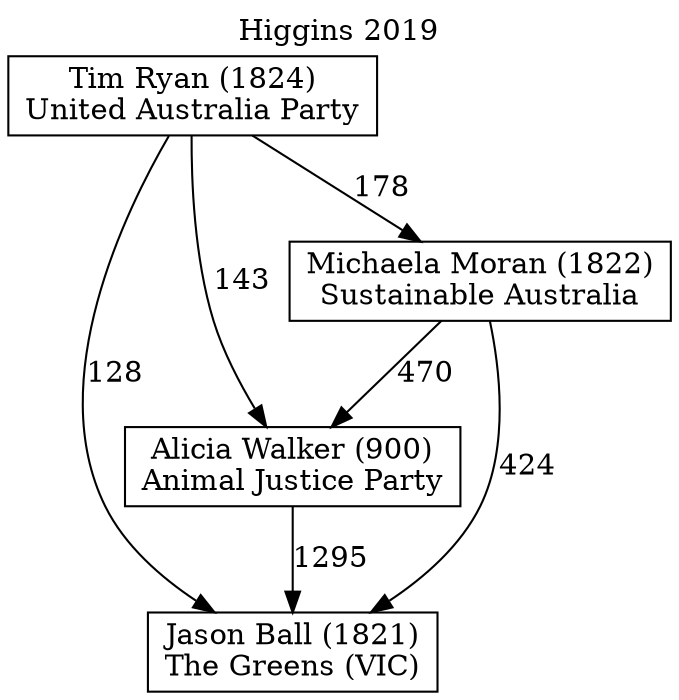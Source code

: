 // House preference flow
digraph "Jason Ball (1821)_Higgins_2019" {
	graph [label="Higgins 2019" labelloc=t mclimit=10]
	node [shape=box]
	"Alicia Walker (900)" [label="Alicia Walker (900)
Animal Justice Party"]
	"Jason Ball (1821)" [label="Jason Ball (1821)
The Greens (VIC)"]
	"Michaela Moran (1822)" [label="Michaela Moran (1822)
Sustainable Australia"]
	"Tim Ryan (1824)" [label="Tim Ryan (1824)
United Australia Party"]
	"Alicia Walker (900)" -> "Jason Ball (1821)" [label=1295]
	"Michaela Moran (1822)" -> "Alicia Walker (900)" [label=470]
	"Michaela Moran (1822)" -> "Jason Ball (1821)" [label=424]
	"Tim Ryan (1824)" -> "Alicia Walker (900)" [label=143]
	"Tim Ryan (1824)" -> "Jason Ball (1821)" [label=128]
	"Tim Ryan (1824)" -> "Michaela Moran (1822)" [label=178]
}
